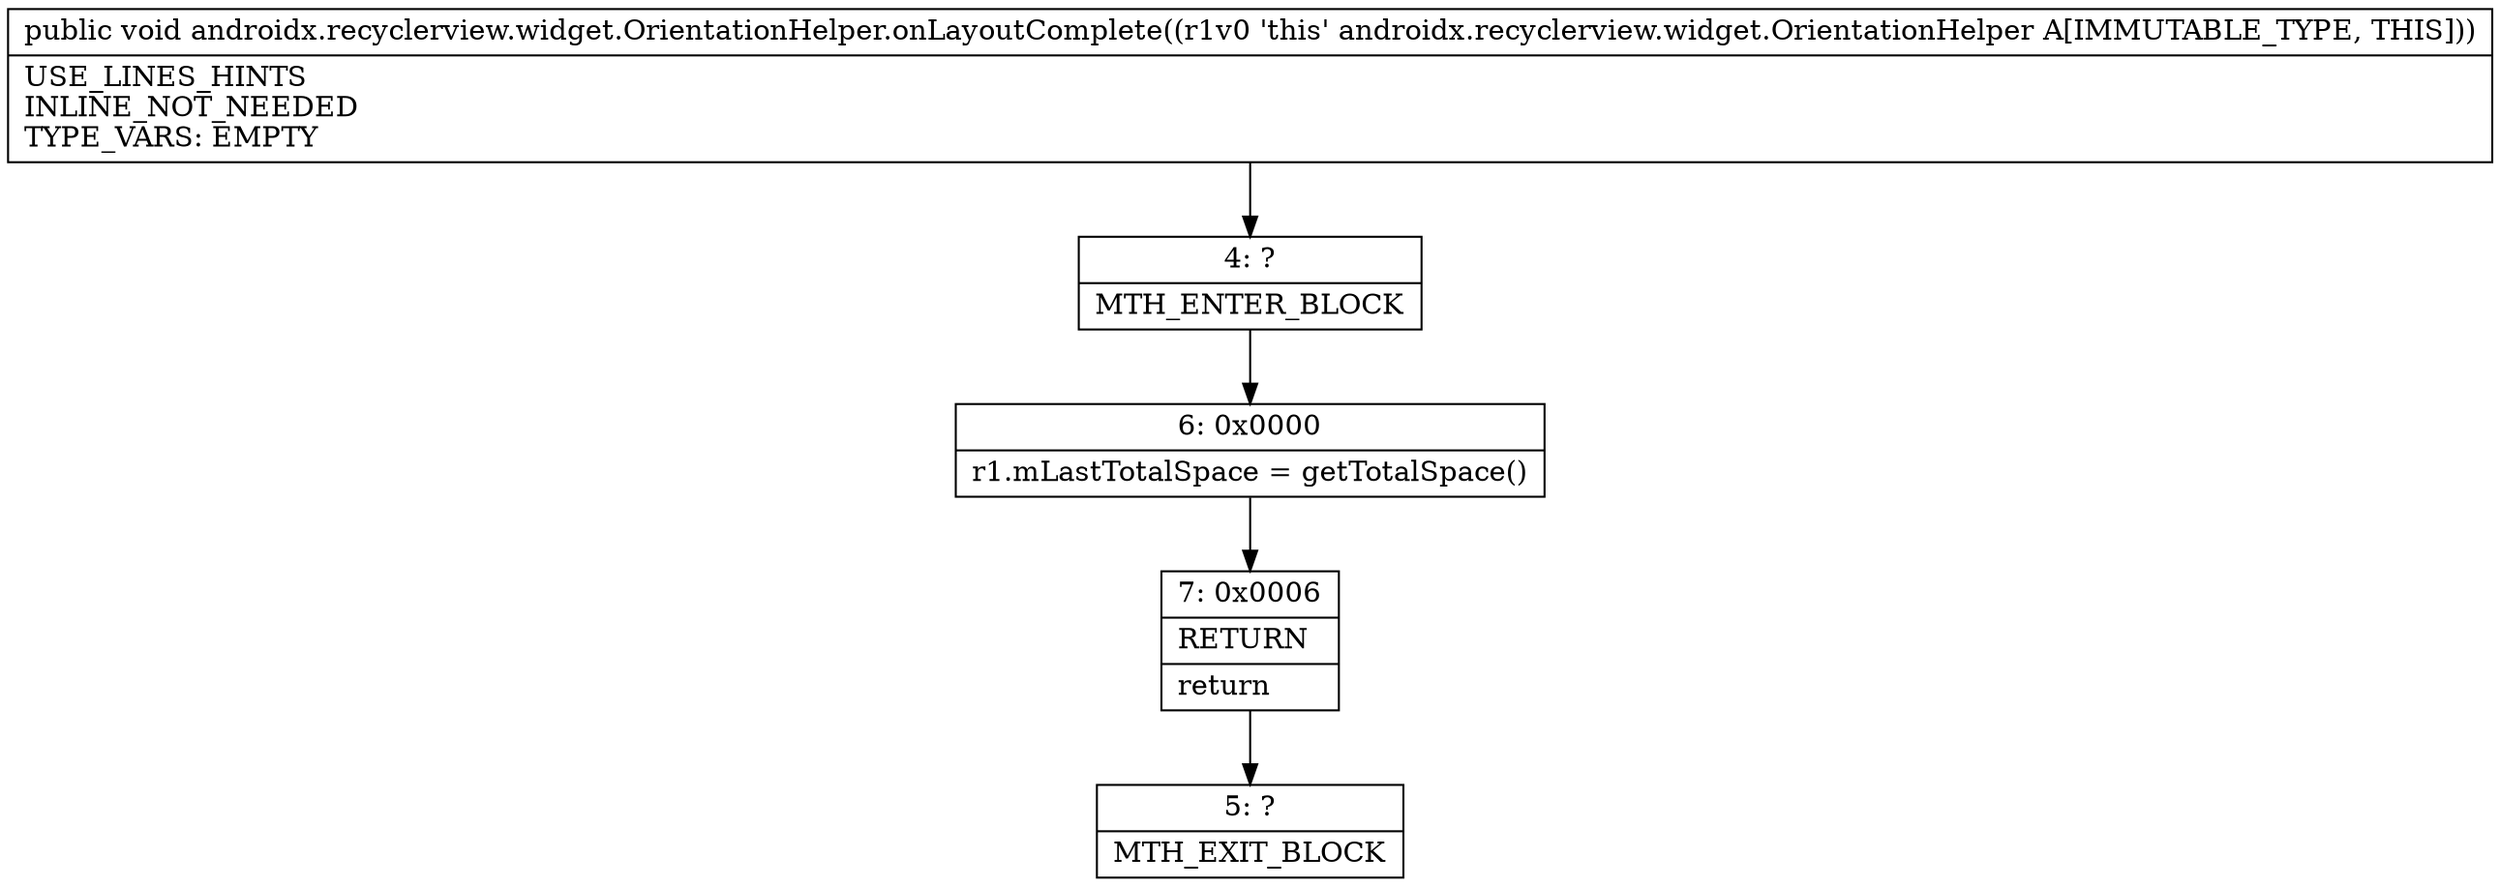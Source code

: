 digraph "CFG forandroidx.recyclerview.widget.OrientationHelper.onLayoutComplete()V" {
Node_4 [shape=record,label="{4\:\ ?|MTH_ENTER_BLOCK\l}"];
Node_6 [shape=record,label="{6\:\ 0x0000|r1.mLastTotalSpace = getTotalSpace()\l}"];
Node_7 [shape=record,label="{7\:\ 0x0006|RETURN\l|return\l}"];
Node_5 [shape=record,label="{5\:\ ?|MTH_EXIT_BLOCK\l}"];
MethodNode[shape=record,label="{public void androidx.recyclerview.widget.OrientationHelper.onLayoutComplete((r1v0 'this' androidx.recyclerview.widget.OrientationHelper A[IMMUTABLE_TYPE, THIS]))  | USE_LINES_HINTS\lINLINE_NOT_NEEDED\lTYPE_VARS: EMPTY\l}"];
MethodNode -> Node_4;Node_4 -> Node_6;
Node_6 -> Node_7;
Node_7 -> Node_5;
}

